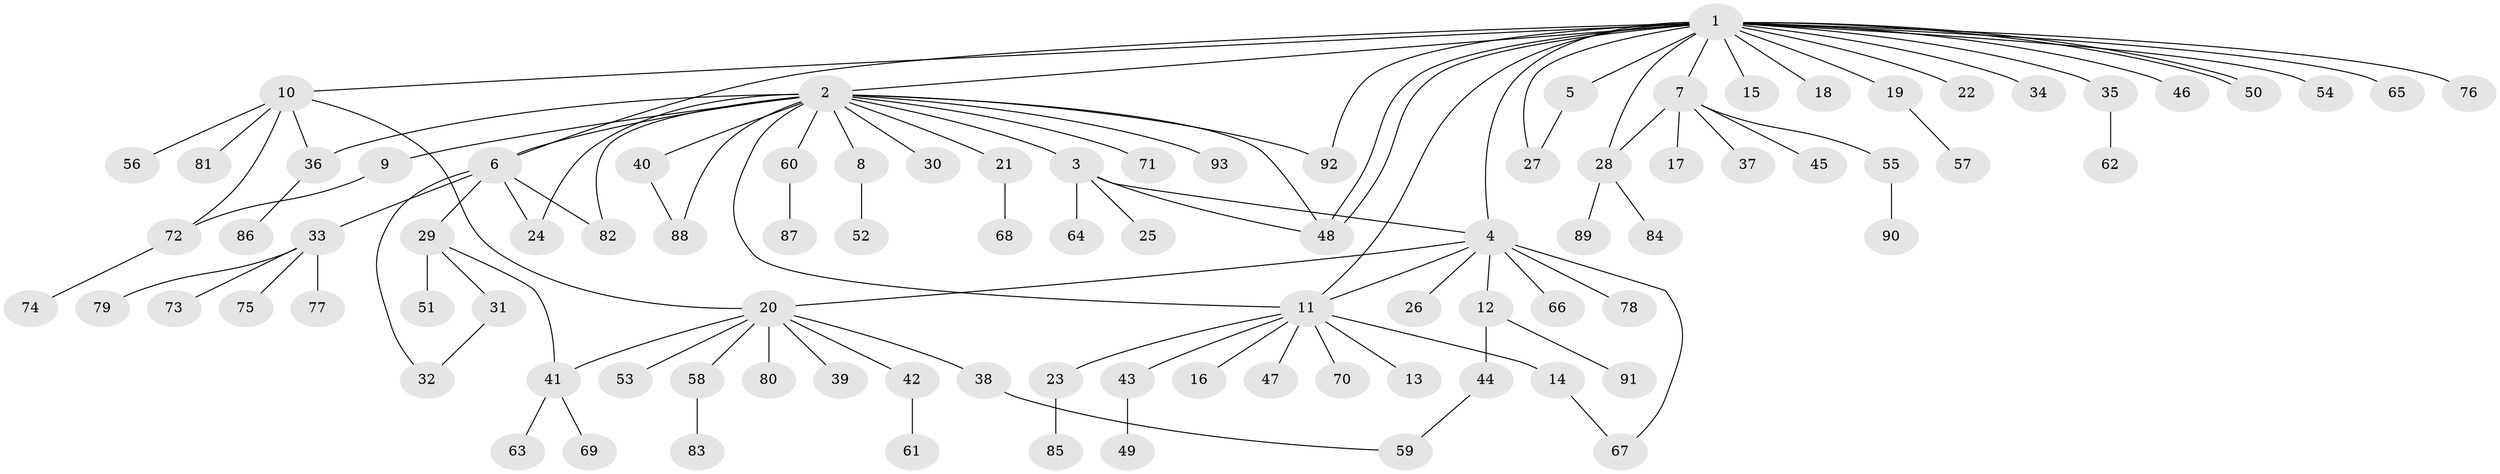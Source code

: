 // Generated by graph-tools (version 1.1) at 2025/49/03/09/25 03:49:58]
// undirected, 93 vertices, 113 edges
graph export_dot {
graph [start="1"]
  node [color=gray90,style=filled];
  1;
  2;
  3;
  4;
  5;
  6;
  7;
  8;
  9;
  10;
  11;
  12;
  13;
  14;
  15;
  16;
  17;
  18;
  19;
  20;
  21;
  22;
  23;
  24;
  25;
  26;
  27;
  28;
  29;
  30;
  31;
  32;
  33;
  34;
  35;
  36;
  37;
  38;
  39;
  40;
  41;
  42;
  43;
  44;
  45;
  46;
  47;
  48;
  49;
  50;
  51;
  52;
  53;
  54;
  55;
  56;
  57;
  58;
  59;
  60;
  61;
  62;
  63;
  64;
  65;
  66;
  67;
  68;
  69;
  70;
  71;
  72;
  73;
  74;
  75;
  76;
  77;
  78;
  79;
  80;
  81;
  82;
  83;
  84;
  85;
  86;
  87;
  88;
  89;
  90;
  91;
  92;
  93;
  1 -- 2;
  1 -- 4;
  1 -- 5;
  1 -- 6;
  1 -- 7;
  1 -- 10;
  1 -- 11;
  1 -- 15;
  1 -- 18;
  1 -- 19;
  1 -- 22;
  1 -- 27;
  1 -- 28;
  1 -- 34;
  1 -- 35;
  1 -- 46;
  1 -- 48;
  1 -- 48;
  1 -- 50;
  1 -- 50;
  1 -- 54;
  1 -- 65;
  1 -- 76;
  1 -- 92;
  2 -- 3;
  2 -- 6;
  2 -- 8;
  2 -- 9;
  2 -- 11;
  2 -- 21;
  2 -- 24;
  2 -- 30;
  2 -- 36;
  2 -- 40;
  2 -- 48;
  2 -- 60;
  2 -- 71;
  2 -- 82;
  2 -- 88;
  2 -- 92;
  2 -- 93;
  3 -- 4;
  3 -- 25;
  3 -- 48;
  3 -- 64;
  4 -- 11;
  4 -- 12;
  4 -- 20;
  4 -- 26;
  4 -- 66;
  4 -- 67;
  4 -- 78;
  5 -- 27;
  6 -- 24;
  6 -- 29;
  6 -- 32;
  6 -- 33;
  6 -- 82;
  7 -- 17;
  7 -- 28;
  7 -- 37;
  7 -- 45;
  7 -- 55;
  8 -- 52;
  9 -- 72;
  10 -- 20;
  10 -- 36;
  10 -- 56;
  10 -- 72;
  10 -- 81;
  11 -- 13;
  11 -- 14;
  11 -- 16;
  11 -- 23;
  11 -- 43;
  11 -- 47;
  11 -- 70;
  12 -- 44;
  12 -- 91;
  14 -- 67;
  19 -- 57;
  20 -- 38;
  20 -- 39;
  20 -- 41;
  20 -- 42;
  20 -- 53;
  20 -- 58;
  20 -- 80;
  21 -- 68;
  23 -- 85;
  28 -- 84;
  28 -- 89;
  29 -- 31;
  29 -- 41;
  29 -- 51;
  31 -- 32;
  33 -- 73;
  33 -- 75;
  33 -- 77;
  33 -- 79;
  35 -- 62;
  36 -- 86;
  38 -- 59;
  40 -- 88;
  41 -- 63;
  41 -- 69;
  42 -- 61;
  43 -- 49;
  44 -- 59;
  55 -- 90;
  58 -- 83;
  60 -- 87;
  72 -- 74;
}
